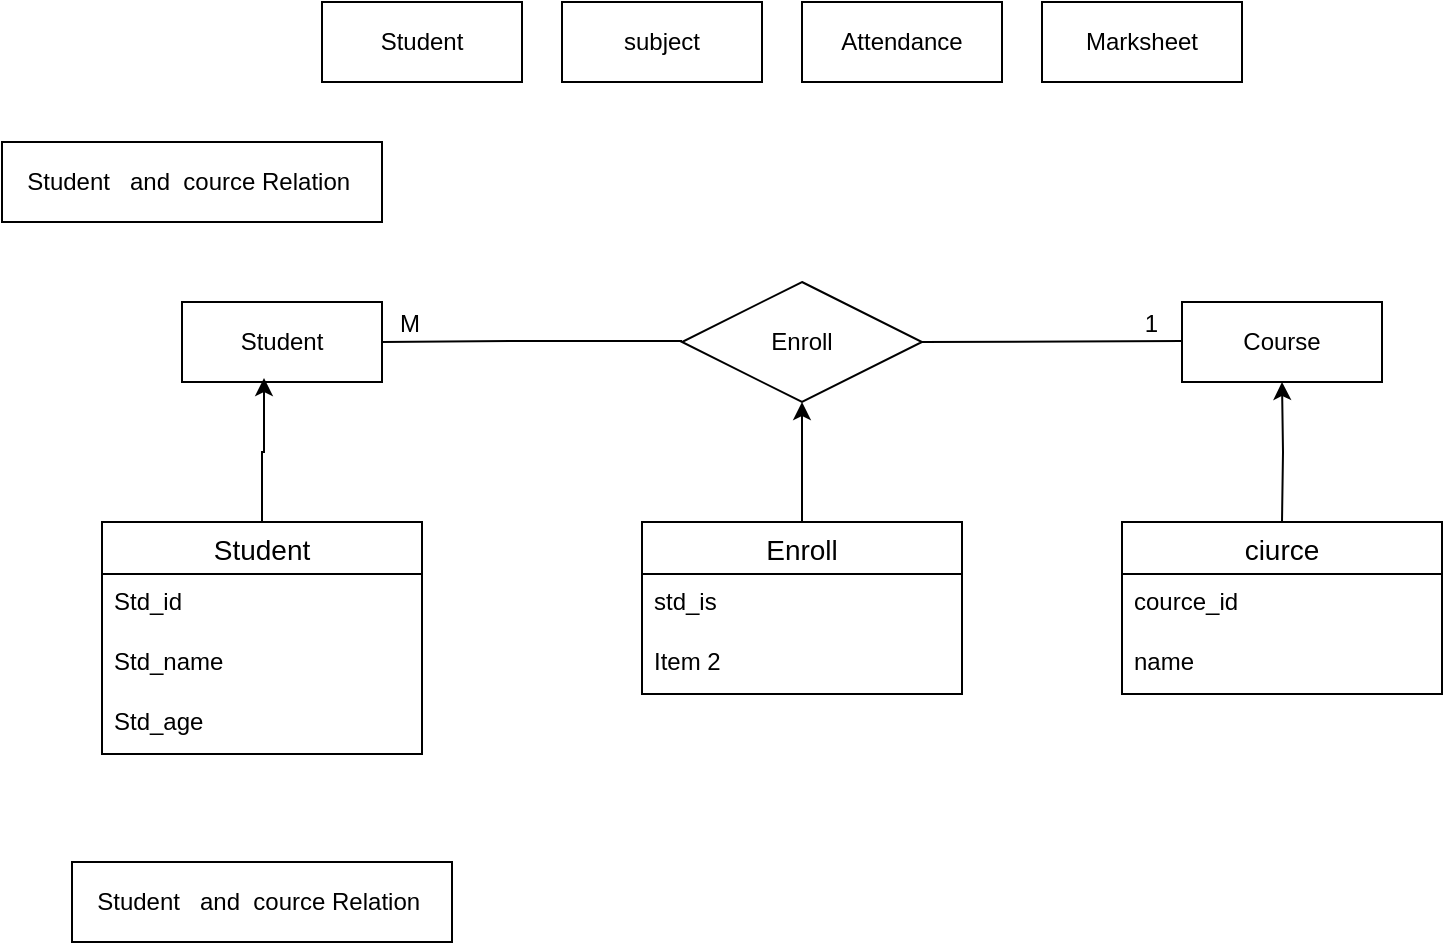 <mxfile version="23.1.5" type="github">
  <diagram name="Page-1" id="0qLVOf093btjK3EtxHdo">
    <mxGraphModel dx="818" dy="508" grid="1" gridSize="10" guides="1" tooltips="1" connect="1" arrows="1" fold="1" page="1" pageScale="1" pageWidth="850" pageHeight="1100" math="0" shadow="0">
      <root>
        <mxCell id="0" />
        <mxCell id="1" parent="0" />
        <mxCell id="SEDufyfWGvZjRPIElOQB-6" value="Student " style="whiteSpace=wrap;html=1;align=center;" vertex="1" parent="1">
          <mxGeometry x="170" y="10" width="100" height="40" as="geometry" />
        </mxCell>
        <mxCell id="SEDufyfWGvZjRPIElOQB-7" value="Course " style="whiteSpace=wrap;html=1;align=center;" vertex="1" parent="1">
          <mxGeometry x="600" y="160" width="100" height="40" as="geometry" />
        </mxCell>
        <mxCell id="SEDufyfWGvZjRPIElOQB-8" value="Marksheet" style="whiteSpace=wrap;html=1;align=center;" vertex="1" parent="1">
          <mxGeometry x="530" y="10" width="100" height="40" as="geometry" />
        </mxCell>
        <mxCell id="SEDufyfWGvZjRPIElOQB-9" value="Attendance " style="whiteSpace=wrap;html=1;align=center;" vertex="1" parent="1">
          <mxGeometry x="410" y="10" width="100" height="40" as="geometry" />
        </mxCell>
        <mxCell id="SEDufyfWGvZjRPIElOQB-10" value="subject" style="whiteSpace=wrap;html=1;align=center;" vertex="1" parent="1">
          <mxGeometry x="290" y="10" width="100" height="40" as="geometry" />
        </mxCell>
        <mxCell id="SEDufyfWGvZjRPIElOQB-12" value="Student&amp;nbsp; &amp;nbsp;and&amp;nbsp; cource Relation&amp;nbsp;" style="whiteSpace=wrap;html=1;align=center;" vertex="1" parent="1">
          <mxGeometry x="10" y="80" width="190" height="40" as="geometry" />
        </mxCell>
        <mxCell id="SEDufyfWGvZjRPIElOQB-13" value="Student " style="whiteSpace=wrap;html=1;align=center;" vertex="1" parent="1">
          <mxGeometry x="100" y="160" width="100" height="40" as="geometry" />
        </mxCell>
        <mxCell id="SEDufyfWGvZjRPIElOQB-15" value="Enroll" style="shape=rhombus;perimeter=rhombusPerimeter;whiteSpace=wrap;html=1;align=center;" vertex="1" parent="1">
          <mxGeometry x="350" y="150" width="120" height="60" as="geometry" />
        </mxCell>
        <mxCell id="SEDufyfWGvZjRPIElOQB-16" value="" style="endArrow=none;html=1;rounded=0;" edge="1" parent="1">
          <mxGeometry relative="1" as="geometry">
            <mxPoint x="470" y="180" as="sourcePoint" />
            <mxPoint x="600" y="179.5" as="targetPoint" />
          </mxGeometry>
        </mxCell>
        <mxCell id="SEDufyfWGvZjRPIElOQB-17" value="1" style="resizable=0;html=1;whiteSpace=wrap;align=right;verticalAlign=bottom;" connectable="0" vertex="1" parent="SEDufyfWGvZjRPIElOQB-16">
          <mxGeometry x="1" relative="1" as="geometry">
            <mxPoint x="-10" as="offset" />
          </mxGeometry>
        </mxCell>
        <mxCell id="SEDufyfWGvZjRPIElOQB-18" value="" style="endArrow=none;html=1;rounded=0;entryX=1;entryY=0.5;entryDx=0;entryDy=0;strokeWidth=1;" edge="1" parent="1" target="SEDufyfWGvZjRPIElOQB-13">
          <mxGeometry relative="1" as="geometry">
            <mxPoint x="350" y="179.5" as="sourcePoint" />
            <mxPoint x="210" y="180" as="targetPoint" />
            <Array as="points">
              <mxPoint x="270" y="179.5" />
            </Array>
          </mxGeometry>
        </mxCell>
        <mxCell id="SEDufyfWGvZjRPIElOQB-19" value="M" style="resizable=0;html=1;whiteSpace=wrap;align=right;verticalAlign=bottom;" connectable="0" vertex="1" parent="SEDufyfWGvZjRPIElOQB-18">
          <mxGeometry x="1" relative="1" as="geometry">
            <mxPoint x="20" as="offset" />
          </mxGeometry>
        </mxCell>
        <mxCell id="SEDufyfWGvZjRPIElOQB-25" value="Student" style="swimlane;fontStyle=0;childLayout=stackLayout;horizontal=1;startSize=26;horizontalStack=0;resizeParent=1;resizeParentMax=0;resizeLast=0;collapsible=1;marginBottom=0;align=center;fontSize=14;" vertex="1" parent="1">
          <mxGeometry x="60" y="270" width="160" height="116" as="geometry" />
        </mxCell>
        <mxCell id="SEDufyfWGvZjRPIElOQB-26" value="Std_id" style="text;strokeColor=none;fillColor=none;spacingLeft=4;spacingRight=4;overflow=hidden;rotatable=0;points=[[0,0.5],[1,0.5]];portConstraint=eastwest;fontSize=12;whiteSpace=wrap;html=1;" vertex="1" parent="SEDufyfWGvZjRPIElOQB-25">
          <mxGeometry y="26" width="160" height="30" as="geometry" />
        </mxCell>
        <mxCell id="SEDufyfWGvZjRPIElOQB-27" value="Std_name" style="text;strokeColor=none;fillColor=none;spacingLeft=4;spacingRight=4;overflow=hidden;rotatable=0;points=[[0,0.5],[1,0.5]];portConstraint=eastwest;fontSize=12;whiteSpace=wrap;html=1;" vertex="1" parent="SEDufyfWGvZjRPIElOQB-25">
          <mxGeometry y="56" width="160" height="30" as="geometry" />
        </mxCell>
        <mxCell id="SEDufyfWGvZjRPIElOQB-28" value="Std_age" style="text;strokeColor=none;fillColor=none;spacingLeft=4;spacingRight=4;overflow=hidden;rotatable=0;points=[[0,0.5],[1,0.5]];portConstraint=eastwest;fontSize=12;whiteSpace=wrap;html=1;" vertex="1" parent="SEDufyfWGvZjRPIElOQB-25">
          <mxGeometry y="86" width="160" height="30" as="geometry" />
        </mxCell>
        <mxCell id="SEDufyfWGvZjRPIElOQB-29" style="edgeStyle=orthogonalEdgeStyle;rounded=0;orthogonalLoop=1;jettySize=auto;html=1;entryX=0.41;entryY=0.95;entryDx=0;entryDy=0;entryPerimeter=0;" edge="1" parent="1" source="SEDufyfWGvZjRPIElOQB-25" target="SEDufyfWGvZjRPIElOQB-13">
          <mxGeometry relative="1" as="geometry">
            <Array as="points">
              <mxPoint x="140" y="235" />
              <mxPoint x="141" y="235" />
            </Array>
          </mxGeometry>
        </mxCell>
        <mxCell id="SEDufyfWGvZjRPIElOQB-34" style="edgeStyle=orthogonalEdgeStyle;rounded=0;orthogonalLoop=1;jettySize=auto;html=1;entryX=0.5;entryY=1;entryDx=0;entryDy=0;" edge="1" parent="1" source="SEDufyfWGvZjRPIElOQB-30" target="SEDufyfWGvZjRPIElOQB-15">
          <mxGeometry relative="1" as="geometry">
            <mxPoint x="410" y="220" as="targetPoint" />
          </mxGeometry>
        </mxCell>
        <mxCell id="SEDufyfWGvZjRPIElOQB-30" value="Enroll" style="swimlane;fontStyle=0;childLayout=stackLayout;horizontal=1;startSize=26;horizontalStack=0;resizeParent=1;resizeParentMax=0;resizeLast=0;collapsible=1;marginBottom=0;align=center;fontSize=14;" vertex="1" parent="1">
          <mxGeometry x="330" y="270" width="160" height="86" as="geometry" />
        </mxCell>
        <mxCell id="SEDufyfWGvZjRPIElOQB-31" value="std_is" style="text;strokeColor=none;fillColor=none;spacingLeft=4;spacingRight=4;overflow=hidden;rotatable=0;points=[[0,0.5],[1,0.5]];portConstraint=eastwest;fontSize=12;whiteSpace=wrap;html=1;" vertex="1" parent="SEDufyfWGvZjRPIElOQB-30">
          <mxGeometry y="26" width="160" height="30" as="geometry" />
        </mxCell>
        <mxCell id="SEDufyfWGvZjRPIElOQB-32" value="Item 2" style="text;strokeColor=none;fillColor=none;spacingLeft=4;spacingRight=4;overflow=hidden;rotatable=0;points=[[0,0.5],[1,0.5]];portConstraint=eastwest;fontSize=12;whiteSpace=wrap;html=1;" vertex="1" parent="SEDufyfWGvZjRPIElOQB-30">
          <mxGeometry y="56" width="160" height="30" as="geometry" />
        </mxCell>
        <mxCell id="SEDufyfWGvZjRPIElOQB-48" style="edgeStyle=orthogonalEdgeStyle;rounded=0;orthogonalLoop=1;jettySize=auto;html=1;" edge="1" parent="1" target="SEDufyfWGvZjRPIElOQB-7">
          <mxGeometry relative="1" as="geometry">
            <mxPoint x="660" y="210" as="targetPoint" />
            <mxPoint x="650" y="270" as="sourcePoint" />
          </mxGeometry>
        </mxCell>
        <mxCell id="SEDufyfWGvZjRPIElOQB-49" value="ciurce" style="swimlane;fontStyle=0;childLayout=stackLayout;horizontal=1;startSize=26;horizontalStack=0;resizeParent=1;resizeParentMax=0;resizeLast=0;collapsible=1;marginBottom=0;align=center;fontSize=14;" vertex="1" parent="1">
          <mxGeometry x="570" y="270" width="160" height="86" as="geometry" />
        </mxCell>
        <mxCell id="SEDufyfWGvZjRPIElOQB-51" value="cource_id" style="text;strokeColor=none;fillColor=none;spacingLeft=4;spacingRight=4;overflow=hidden;rotatable=0;points=[[0,0.5],[1,0.5]];portConstraint=eastwest;fontSize=12;whiteSpace=wrap;html=1;" vertex="1" parent="SEDufyfWGvZjRPIElOQB-49">
          <mxGeometry y="26" width="160" height="30" as="geometry" />
        </mxCell>
        <mxCell id="SEDufyfWGvZjRPIElOQB-52" value="name" style="text;strokeColor=none;fillColor=none;spacingLeft=4;spacingRight=4;overflow=hidden;rotatable=0;points=[[0,0.5],[1,0.5]];portConstraint=eastwest;fontSize=12;whiteSpace=wrap;html=1;" vertex="1" parent="SEDufyfWGvZjRPIElOQB-49">
          <mxGeometry y="56" width="160" height="30" as="geometry" />
        </mxCell>
        <mxCell id="SEDufyfWGvZjRPIElOQB-54" value="Student&amp;nbsp; &amp;nbsp;and&amp;nbsp; cource Relation&amp;nbsp;" style="whiteSpace=wrap;html=1;align=center;" vertex="1" parent="1">
          <mxGeometry x="45" y="440" width="190" height="40" as="geometry" />
        </mxCell>
      </root>
    </mxGraphModel>
  </diagram>
</mxfile>
